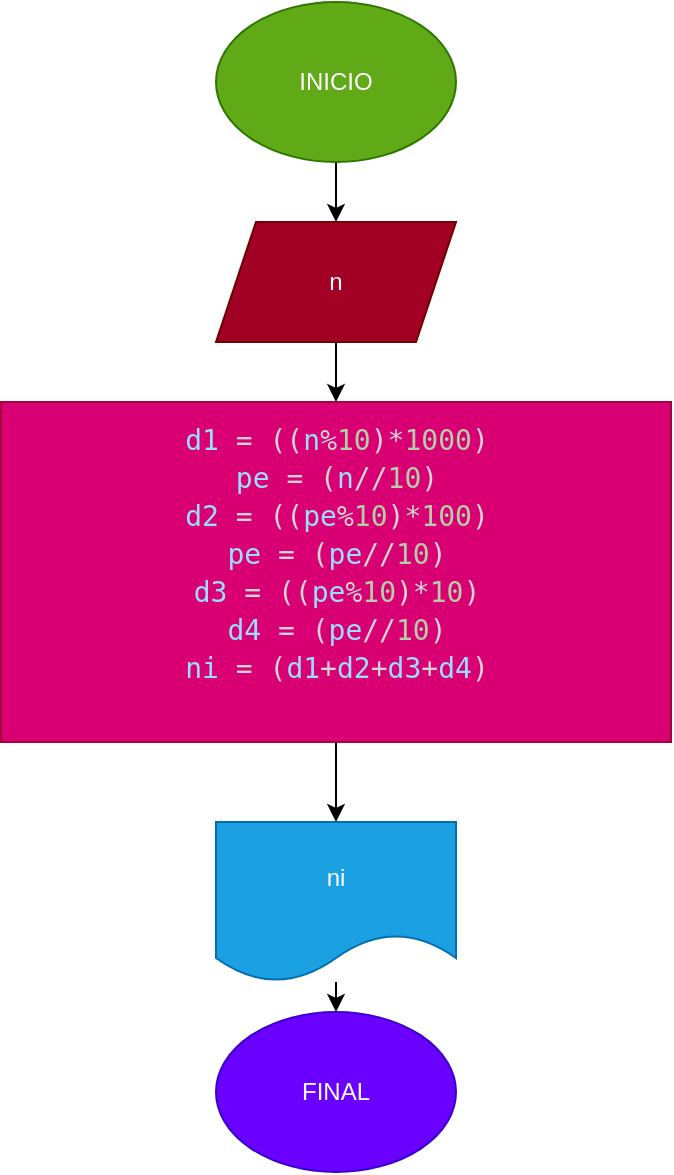 <mxfile>
    <diagram id="5AX3fyAwDJhJ0fEmoLZ4" name="Página-1">
        <mxGraphModel dx="608" dy="461" grid="1" gridSize="10" guides="1" tooltips="1" connect="1" arrows="1" fold="1" page="1" pageScale="1" pageWidth="827" pageHeight="1169" math="0" shadow="0">
            <root>
                <mxCell id="0"/>
                <mxCell id="1" parent="0"/>
                <mxCell id="2" value="" style="edgeStyle=none;html=1;" parent="1" source="3" target="7" edge="1">
                    <mxGeometry relative="1" as="geometry"/>
                </mxCell>
                <mxCell id="3" value="INICIO" style="ellipse;whiteSpace=wrap;html=1;fillColor=#60a917;fontColor=#ffffff;strokeColor=#2D7600;" parent="1" vertex="1">
                    <mxGeometry x="250" y="40" width="120" height="80" as="geometry"/>
                </mxCell>
                <mxCell id="4" value="" style="edgeStyle=none;html=1;" parent="1" source="5" target="9" edge="1">
                    <mxGeometry relative="1" as="geometry"/>
                </mxCell>
                <mxCell id="5" value="&lt;div style=&quot;font-family: &amp;quot;Droid Sans Mono&amp;quot;, &amp;quot;monospace&amp;quot;, monospace; font-size: 14px; line-height: 19px;&quot;&gt;&lt;div style=&quot;&quot;&gt;&lt;div style=&quot;color: rgb(212, 212, 212); line-height: 19px;&quot;&gt;&lt;div style=&quot;&quot;&gt;&lt;span style=&quot;color: rgb(156, 220, 254);&quot;&gt;d1&lt;/span&gt; = ((&lt;span style=&quot;color: rgb(156, 220, 254);&quot;&gt;n&lt;/span&gt;%&lt;span style=&quot;color: rgb(181, 206, 168);&quot;&gt;10&lt;/span&gt;)*&lt;span style=&quot;color: rgb(181, 206, 168);&quot;&gt;1000&lt;/span&gt;)&lt;/div&gt;&lt;div style=&quot;&quot;&gt;&lt;span style=&quot;color: #9cdcfe;&quot;&gt;pe&lt;/span&gt; = (&lt;span style=&quot;color: #9cdcfe;&quot;&gt;n&lt;/span&gt;//&lt;span style=&quot;color: #b5cea8;&quot;&gt;10&lt;/span&gt;)&lt;/div&gt;&lt;div style=&quot;&quot;&gt;&lt;span style=&quot;color: #9cdcfe;&quot;&gt;d2&lt;/span&gt; = ((&lt;span style=&quot;color: #9cdcfe;&quot;&gt;pe&lt;/span&gt;%&lt;span style=&quot;color: #b5cea8;&quot;&gt;10&lt;/span&gt;)*&lt;span style=&quot;color: #b5cea8;&quot;&gt;100&lt;/span&gt;)&lt;/div&gt;&lt;div style=&quot;&quot;&gt;&lt;span style=&quot;color: #9cdcfe;&quot;&gt;pe&lt;/span&gt; = (&lt;span style=&quot;color: #9cdcfe;&quot;&gt;pe&lt;/span&gt;//&lt;span style=&quot;color: #b5cea8;&quot;&gt;10&lt;/span&gt;)&lt;/div&gt;&lt;div style=&quot;&quot;&gt;&lt;span style=&quot;color: #9cdcfe;&quot;&gt;d3&lt;/span&gt; = ((&lt;span style=&quot;color: #9cdcfe;&quot;&gt;pe&lt;/span&gt;%&lt;span style=&quot;color: #b5cea8;&quot;&gt;10&lt;/span&gt;)*&lt;span style=&quot;color: #b5cea8;&quot;&gt;10&lt;/span&gt;)&lt;/div&gt;&lt;div style=&quot;&quot;&gt;&lt;span style=&quot;color: #9cdcfe;&quot;&gt;d4&lt;/span&gt; = (&lt;span style=&quot;color: #9cdcfe;&quot;&gt;pe&lt;/span&gt;//&lt;span style=&quot;color: #b5cea8;&quot;&gt;10&lt;/span&gt;)&lt;/div&gt;&lt;div style=&quot;&quot;&gt;&lt;span style=&quot;color: #9cdcfe;&quot;&gt;ni&lt;/span&gt; = (&lt;span style=&quot;color: #9cdcfe;&quot;&gt;d1&lt;/span&gt;+&lt;span style=&quot;color: #9cdcfe;&quot;&gt;d2&lt;/span&gt;+&lt;span style=&quot;color: #9cdcfe;&quot;&gt;d3&lt;/span&gt;+&lt;span style=&quot;color: #9cdcfe;&quot;&gt;d4&lt;/span&gt;)&lt;/div&gt;&lt;br&gt;&lt;/div&gt;&lt;/div&gt;&lt;/div&gt;" style="rounded=0;whiteSpace=wrap;html=1;fillColor=#d80073;fontColor=#ffffff;strokeColor=#A50040;" parent="1" vertex="1">
                    <mxGeometry x="142.5" y="240" width="335" height="170" as="geometry"/>
                </mxCell>
                <mxCell id="6" value="" style="edgeStyle=none;html=1;" parent="1" source="7" target="5" edge="1">
                    <mxGeometry relative="1" as="geometry"/>
                </mxCell>
                <mxCell id="7" value="n" style="shape=parallelogram;perimeter=parallelogramPerimeter;whiteSpace=wrap;html=1;fixedSize=1;fillColor=#a20025;fontColor=#ffffff;strokeColor=#6F0000;" parent="1" vertex="1">
                    <mxGeometry x="250" y="150" width="120" height="60" as="geometry"/>
                </mxCell>
                <mxCell id="8" value="" style="edgeStyle=none;html=1;" parent="1" source="9" target="10" edge="1">
                    <mxGeometry relative="1" as="geometry"/>
                </mxCell>
                <mxCell id="9" value="ni" style="shape=document;whiteSpace=wrap;html=1;boundedLbl=1;fillColor=#1ba1e2;fontColor=#ffffff;strokeColor=#006EAF;" parent="1" vertex="1">
                    <mxGeometry x="250" y="450" width="120" height="80" as="geometry"/>
                </mxCell>
                <mxCell id="10" value="FINAL" style="ellipse;whiteSpace=wrap;html=1;fillColor=#6a00ff;fontColor=#ffffff;strokeColor=#3700CC;" parent="1" vertex="1">
                    <mxGeometry x="250" y="545" width="120" height="80" as="geometry"/>
                </mxCell>
            </root>
        </mxGraphModel>
    </diagram>
</mxfile>